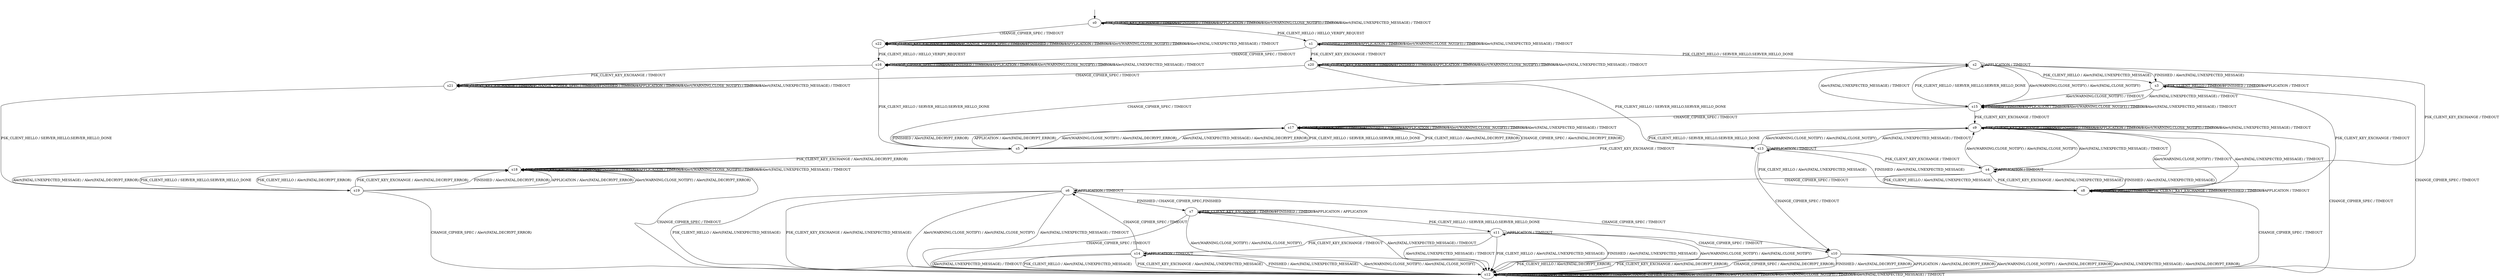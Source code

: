 digraph h6 {
s0 [label="s0"];
s1 [label="s1"];
s22 [label="s22"];
s2 [label="s2"];
s16 [label="s16"];
s20 [label="s20"];
s3 [label="s3"];
s4 [label="s4"];
s5 [label="s5"];
s15 [label="s15"];
s21 [label="s21"];
s6 [label="s6"];
s8 [label="s8"];
s9 [label="s9"];
s12 [label="s12"];
s17 [label="s17"];
s18 [label="s18"];
s7 [label="s7"];
s10 [label="s10"];
s13 [label="s13"];
s19 [label="s19"];
s11 [label="s11"];
s14 [label="s14"];
s0 -> s1 [label="PSK_CLIENT_HELLO / HELLO_VERIFY_REQUEST"];
s0 -> s0 [label="PSK_CLIENT_KEY_EXCHANGE / TIMEOUT"];
s0 -> s22 [label="CHANGE_CIPHER_SPEC / TIMEOUT"];
s0 -> s0 [label="FINISHED / TIMEOUT"];
s0 -> s0 [label="APPLICATION / TIMEOUT"];
s0 -> s0 [label="Alert(WARNING,CLOSE_NOTIFY) / TIMEOUT"];
s0 -> s0 [label="Alert(FATAL,UNEXPECTED_MESSAGE) / TIMEOUT"];
s1 -> s2 [label="PSK_CLIENT_HELLO / SERVER_HELLO,SERVER_HELLO_DONE"];
s1 -> s20 [label="PSK_CLIENT_KEY_EXCHANGE / TIMEOUT"];
s1 -> s16 [label="CHANGE_CIPHER_SPEC / TIMEOUT"];
s1 -> s1 [label="FINISHED / TIMEOUT"];
s1 -> s1 [label="APPLICATION / TIMEOUT"];
s1 -> s1 [label="Alert(WARNING,CLOSE_NOTIFY) / TIMEOUT"];
s1 -> s1 [label="Alert(FATAL,UNEXPECTED_MESSAGE) / TIMEOUT"];
s22 -> s16 [label="PSK_CLIENT_HELLO / HELLO_VERIFY_REQUEST"];
s22 -> s22 [label="PSK_CLIENT_KEY_EXCHANGE / TIMEOUT"];
s22 -> s22 [label="CHANGE_CIPHER_SPEC / TIMEOUT"];
s22 -> s22 [label="FINISHED / TIMEOUT"];
s22 -> s22 [label="APPLICATION / TIMEOUT"];
s22 -> s22 [label="Alert(WARNING,CLOSE_NOTIFY) / TIMEOUT"];
s22 -> s22 [label="Alert(FATAL,UNEXPECTED_MESSAGE) / TIMEOUT"];
s2 -> s3 [label="PSK_CLIENT_HELLO / Alert(FATAL,UNEXPECTED_MESSAGE)"];
s2 -> s4 [label="PSK_CLIENT_KEY_EXCHANGE / TIMEOUT"];
s2 -> s5 [label="CHANGE_CIPHER_SPEC / TIMEOUT"];
s2 -> s3 [label="FINISHED / Alert(FATAL,UNEXPECTED_MESSAGE)"];
s2 -> s2 [label="APPLICATION / TIMEOUT"];
s2 -> s15 [label="Alert(WARNING,CLOSE_NOTIFY) / Alert(FATAL,CLOSE_NOTIFY)"];
s2 -> s15 [label="Alert(FATAL,UNEXPECTED_MESSAGE) / TIMEOUT"];
s16 -> s5 [label="PSK_CLIENT_HELLO / SERVER_HELLO,SERVER_HELLO_DONE"];
s16 -> s21 [label="PSK_CLIENT_KEY_EXCHANGE / TIMEOUT"];
s16 -> s16 [label="CHANGE_CIPHER_SPEC / TIMEOUT"];
s16 -> s16 [label="FINISHED / TIMEOUT"];
s16 -> s16 [label="APPLICATION / TIMEOUT"];
s16 -> s16 [label="Alert(WARNING,CLOSE_NOTIFY) / TIMEOUT"];
s16 -> s16 [label="Alert(FATAL,UNEXPECTED_MESSAGE) / TIMEOUT"];
s20 -> s13 [label="PSK_CLIENT_HELLO / SERVER_HELLO,SERVER_HELLO_DONE"];
s20 -> s20 [label="PSK_CLIENT_KEY_EXCHANGE / TIMEOUT"];
s20 -> s21 [label="CHANGE_CIPHER_SPEC / TIMEOUT"];
s20 -> s20 [label="FINISHED / TIMEOUT"];
s20 -> s20 [label="APPLICATION / TIMEOUT"];
s20 -> s20 [label="Alert(WARNING,CLOSE_NOTIFY) / TIMEOUT"];
s20 -> s20 [label="Alert(FATAL,UNEXPECTED_MESSAGE) / TIMEOUT"];
s3 -> s3 [label="PSK_CLIENT_HELLO / TIMEOUT"];
s3 -> s8 [label="PSK_CLIENT_KEY_EXCHANGE / TIMEOUT"];
s3 -> s12 [label="CHANGE_CIPHER_SPEC / TIMEOUT"];
s3 -> s3 [label="FINISHED / TIMEOUT"];
s3 -> s3 [label="APPLICATION / TIMEOUT"];
s3 -> s15 [label="Alert(WARNING,CLOSE_NOTIFY) / TIMEOUT"];
s3 -> s15 [label="Alert(FATAL,UNEXPECTED_MESSAGE) / TIMEOUT"];
s4 -> s8 [label="PSK_CLIENT_HELLO / Alert(FATAL,UNEXPECTED_MESSAGE)"];
s4 -> s8 [label="PSK_CLIENT_KEY_EXCHANGE / Alert(FATAL,UNEXPECTED_MESSAGE)"];
s4 -> s6 [label="CHANGE_CIPHER_SPEC / TIMEOUT"];
s4 -> s8 [label="FINISHED / Alert(FATAL,UNEXPECTED_MESSAGE)"];
s4 -> s4 [label="APPLICATION / TIMEOUT"];
s4 -> s9 [label="Alert(WARNING,CLOSE_NOTIFY) / Alert(FATAL,CLOSE_NOTIFY)"];
s4 -> s9 [label="Alert(FATAL,UNEXPECTED_MESSAGE) / TIMEOUT"];
s5 -> s17 [label="PSK_CLIENT_HELLO / Alert(FATAL,DECRYPT_ERROR)"];
s5 -> s18 [label="PSK_CLIENT_KEY_EXCHANGE / Alert(FATAL,DECRYPT_ERROR)"];
s5 -> s17 [label="CHANGE_CIPHER_SPEC / Alert(FATAL,DECRYPT_ERROR)"];
s5 -> s17 [label="FINISHED / Alert(FATAL,DECRYPT_ERROR)"];
s5 -> s17 [label="APPLICATION / Alert(FATAL,DECRYPT_ERROR)"];
s5 -> s17 [label="Alert(WARNING,CLOSE_NOTIFY) / Alert(FATAL,DECRYPT_ERROR)"];
s5 -> s17 [label="Alert(FATAL,UNEXPECTED_MESSAGE) / Alert(FATAL,DECRYPT_ERROR)"];
s15 -> s2 [label="PSK_CLIENT_HELLO / SERVER_HELLO,SERVER_HELLO_DONE"];
s15 -> s9 [label="PSK_CLIENT_KEY_EXCHANGE / TIMEOUT"];
s15 -> s17 [label="CHANGE_CIPHER_SPEC / TIMEOUT"];
s15 -> s15 [label="FINISHED / TIMEOUT"];
s15 -> s15 [label="APPLICATION / TIMEOUT"];
s15 -> s15 [label="Alert(WARNING,CLOSE_NOTIFY) / TIMEOUT"];
s15 -> s15 [label="Alert(FATAL,UNEXPECTED_MESSAGE) / TIMEOUT"];
s21 -> s19 [label="PSK_CLIENT_HELLO / SERVER_HELLO,SERVER_HELLO_DONE"];
s21 -> s21 [label="PSK_CLIENT_KEY_EXCHANGE / TIMEOUT"];
s21 -> s21 [label="CHANGE_CIPHER_SPEC / TIMEOUT"];
s21 -> s21 [label="FINISHED / TIMEOUT"];
s21 -> s21 [label="APPLICATION / TIMEOUT"];
s21 -> s21 [label="Alert(WARNING,CLOSE_NOTIFY) / TIMEOUT"];
s21 -> s21 [label="Alert(FATAL,UNEXPECTED_MESSAGE) / TIMEOUT"];
s6 -> s12 [label="PSK_CLIENT_HELLO / Alert(FATAL,UNEXPECTED_MESSAGE)"];
s6 -> s12 [label="PSK_CLIENT_KEY_EXCHANGE / Alert(FATAL,UNEXPECTED_MESSAGE)"];
s6 -> s10 [label="CHANGE_CIPHER_SPEC / TIMEOUT"];
s6 -> s7 [label="FINISHED / CHANGE_CIPHER_SPEC,FINISHED"];
s6 -> s6 [label="APPLICATION / TIMEOUT"];
s6 -> s12 [label="Alert(WARNING,CLOSE_NOTIFY) / Alert(FATAL,CLOSE_NOTIFY)"];
s6 -> s12 [label="Alert(FATAL,UNEXPECTED_MESSAGE) / TIMEOUT"];
s8 -> s8 [label="PSK_CLIENT_HELLO / TIMEOUT"];
s8 -> s8 [label="PSK_CLIENT_KEY_EXCHANGE / TIMEOUT"];
s8 -> s12 [label="CHANGE_CIPHER_SPEC / TIMEOUT"];
s8 -> s8 [label="FINISHED / TIMEOUT"];
s8 -> s8 [label="APPLICATION / TIMEOUT"];
s8 -> s9 [label="Alert(WARNING,CLOSE_NOTIFY) / TIMEOUT"];
s8 -> s9 [label="Alert(FATAL,UNEXPECTED_MESSAGE) / TIMEOUT"];
s9 -> s13 [label="PSK_CLIENT_HELLO / SERVER_HELLO,SERVER_HELLO_DONE"];
s9 -> s9 [label="PSK_CLIENT_KEY_EXCHANGE / TIMEOUT"];
s9 -> s12 [label="CHANGE_CIPHER_SPEC / TIMEOUT"];
s9 -> s9 [label="FINISHED / TIMEOUT"];
s9 -> s9 [label="APPLICATION / TIMEOUT"];
s9 -> s9 [label="Alert(WARNING,CLOSE_NOTIFY) / TIMEOUT"];
s9 -> s9 [label="Alert(FATAL,UNEXPECTED_MESSAGE) / TIMEOUT"];
s12 -> s12 [label="PSK_CLIENT_HELLO / TIMEOUT"];
s12 -> s12 [label="PSK_CLIENT_KEY_EXCHANGE / TIMEOUT"];
s12 -> s12 [label="CHANGE_CIPHER_SPEC / TIMEOUT"];
s12 -> s12 [label="FINISHED / TIMEOUT"];
s12 -> s12 [label="APPLICATION / TIMEOUT"];
s12 -> s12 [label="Alert(WARNING,CLOSE_NOTIFY) / TIMEOUT"];
s12 -> s12 [label="Alert(FATAL,UNEXPECTED_MESSAGE) / TIMEOUT"];
s17 -> s5 [label="PSK_CLIENT_HELLO / SERVER_HELLO,SERVER_HELLO_DONE"];
s17 -> s18 [label="PSK_CLIENT_KEY_EXCHANGE / TIMEOUT"];
s17 -> s17 [label="CHANGE_CIPHER_SPEC / TIMEOUT"];
s17 -> s17 [label="FINISHED / TIMEOUT"];
s17 -> s17 [label="APPLICATION / TIMEOUT"];
s17 -> s17 [label="Alert(WARNING,CLOSE_NOTIFY) / TIMEOUT"];
s17 -> s17 [label="Alert(FATAL,UNEXPECTED_MESSAGE) / TIMEOUT"];
s18 -> s19 [label="PSK_CLIENT_HELLO / SERVER_HELLO,SERVER_HELLO_DONE"];
s18 -> s18 [label="PSK_CLIENT_KEY_EXCHANGE / TIMEOUT"];
s18 -> s12 [label="CHANGE_CIPHER_SPEC / TIMEOUT"];
s18 -> s18 [label="FINISHED / TIMEOUT"];
s18 -> s18 [label="APPLICATION / TIMEOUT"];
s18 -> s18 [label="Alert(WARNING,CLOSE_NOTIFY) / TIMEOUT"];
s18 -> s18 [label="Alert(FATAL,UNEXPECTED_MESSAGE) / TIMEOUT"];
s7 -> s11 [label="PSK_CLIENT_HELLO / SERVER_HELLO,SERVER_HELLO_DONE"];
s7 -> s7 [label="PSK_CLIENT_KEY_EXCHANGE / TIMEOUT"];
s7 -> s12 [label="CHANGE_CIPHER_SPEC / TIMEOUT"];
s7 -> s7 [label="FINISHED / TIMEOUT"];
s7 -> s7 [label="APPLICATION / APPLICATION"];
s7 -> s12 [label="Alert(WARNING,CLOSE_NOTIFY) / Alert(FATAL,CLOSE_NOTIFY)"];
s7 -> s12 [label="Alert(FATAL,UNEXPECTED_MESSAGE) / TIMEOUT"];
s10 -> s12 [label="PSK_CLIENT_HELLO / Alert(FATAL,DECRYPT_ERROR)"];
s10 -> s12 [label="PSK_CLIENT_KEY_EXCHANGE / Alert(FATAL,DECRYPT_ERROR)"];
s10 -> s12 [label="CHANGE_CIPHER_SPEC / Alert(FATAL,DECRYPT_ERROR)"];
s10 -> s12 [label="FINISHED / Alert(FATAL,DECRYPT_ERROR)"];
s10 -> s12 [label="APPLICATION / Alert(FATAL,DECRYPT_ERROR)"];
s10 -> s12 [label="Alert(WARNING,CLOSE_NOTIFY) / Alert(FATAL,DECRYPT_ERROR)"];
s10 -> s12 [label="Alert(FATAL,UNEXPECTED_MESSAGE) / Alert(FATAL,DECRYPT_ERROR)"];
s13 -> s8 [label="PSK_CLIENT_HELLO / Alert(FATAL,UNEXPECTED_MESSAGE)"];
s13 -> s4 [label="PSK_CLIENT_KEY_EXCHANGE / TIMEOUT"];
s13 -> s10 [label="CHANGE_CIPHER_SPEC / TIMEOUT"];
s13 -> s8 [label="FINISHED / Alert(FATAL,UNEXPECTED_MESSAGE)"];
s13 -> s13 [label="APPLICATION / TIMEOUT"];
s13 -> s9 [label="Alert(WARNING,CLOSE_NOTIFY) / Alert(FATAL,CLOSE_NOTIFY)"];
s13 -> s9 [label="Alert(FATAL,UNEXPECTED_MESSAGE) / TIMEOUT"];
s19 -> s18 [label="PSK_CLIENT_HELLO / Alert(FATAL,DECRYPT_ERROR)"];
s19 -> s18 [label="PSK_CLIENT_KEY_EXCHANGE / Alert(FATAL,DECRYPT_ERROR)"];
s19 -> s12 [label="CHANGE_CIPHER_SPEC / Alert(FATAL,DECRYPT_ERROR)"];
s19 -> s18 [label="FINISHED / Alert(FATAL,DECRYPT_ERROR)"];
s19 -> s18 [label="APPLICATION / Alert(FATAL,DECRYPT_ERROR)"];
s19 -> s18 [label="Alert(WARNING,CLOSE_NOTIFY) / Alert(FATAL,DECRYPT_ERROR)"];
s19 -> s18 [label="Alert(FATAL,UNEXPECTED_MESSAGE) / Alert(FATAL,DECRYPT_ERROR)"];
s11 -> s12 [label="PSK_CLIENT_HELLO / Alert(FATAL,UNEXPECTED_MESSAGE)"];
s11 -> s14 [label="PSK_CLIENT_KEY_EXCHANGE / TIMEOUT"];
s11 -> s10 [label="CHANGE_CIPHER_SPEC / TIMEOUT"];
s11 -> s12 [label="FINISHED / Alert(FATAL,UNEXPECTED_MESSAGE)"];
s11 -> s11 [label="APPLICATION / TIMEOUT"];
s11 -> s12 [label="Alert(WARNING,CLOSE_NOTIFY) / Alert(FATAL,CLOSE_NOTIFY)"];
s11 -> s12 [label="Alert(FATAL,UNEXPECTED_MESSAGE) / TIMEOUT"];
s14 -> s12 [label="PSK_CLIENT_HELLO / Alert(FATAL,UNEXPECTED_MESSAGE)"];
s14 -> s12 [label="PSK_CLIENT_KEY_EXCHANGE / Alert(FATAL,UNEXPECTED_MESSAGE)"];
s14 -> s6 [label="CHANGE_CIPHER_SPEC / TIMEOUT"];
s14 -> s12 [label="FINISHED / Alert(FATAL,UNEXPECTED_MESSAGE)"];
s14 -> s14 [label="APPLICATION / TIMEOUT"];
s14 -> s12 [label="Alert(WARNING,CLOSE_NOTIFY) / Alert(FATAL,CLOSE_NOTIFY)"];
s14 -> s12 [label="Alert(FATAL,UNEXPECTED_MESSAGE) / TIMEOUT"];
__start0 [shape=none, label=""];
__start0 -> s0 [label=""];
}
